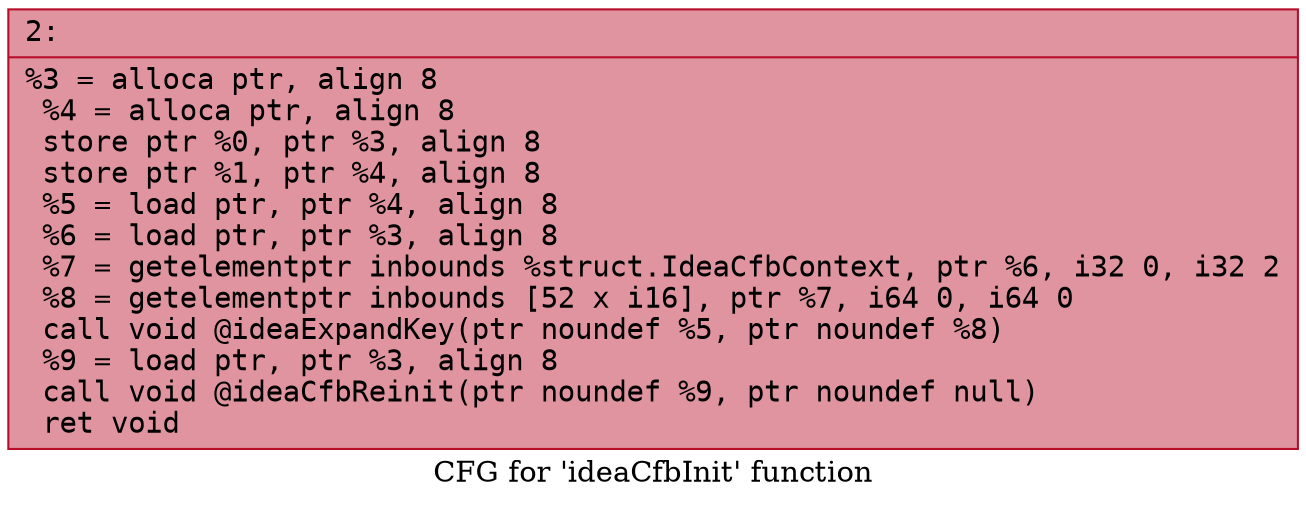 digraph "CFG for 'ideaCfbInit' function" {
	label="CFG for 'ideaCfbInit' function";

	Node0x600000bae1c0 [shape=record,color="#b70d28ff", style=filled, fillcolor="#b70d2870" fontname="Courier",label="{2:\l|  %3 = alloca ptr, align 8\l  %4 = alloca ptr, align 8\l  store ptr %0, ptr %3, align 8\l  store ptr %1, ptr %4, align 8\l  %5 = load ptr, ptr %4, align 8\l  %6 = load ptr, ptr %3, align 8\l  %7 = getelementptr inbounds %struct.IdeaCfbContext, ptr %6, i32 0, i32 2\l  %8 = getelementptr inbounds [52 x i16], ptr %7, i64 0, i64 0\l  call void @ideaExpandKey(ptr noundef %5, ptr noundef %8)\l  %9 = load ptr, ptr %3, align 8\l  call void @ideaCfbReinit(ptr noundef %9, ptr noundef null)\l  ret void\l}"];
}
